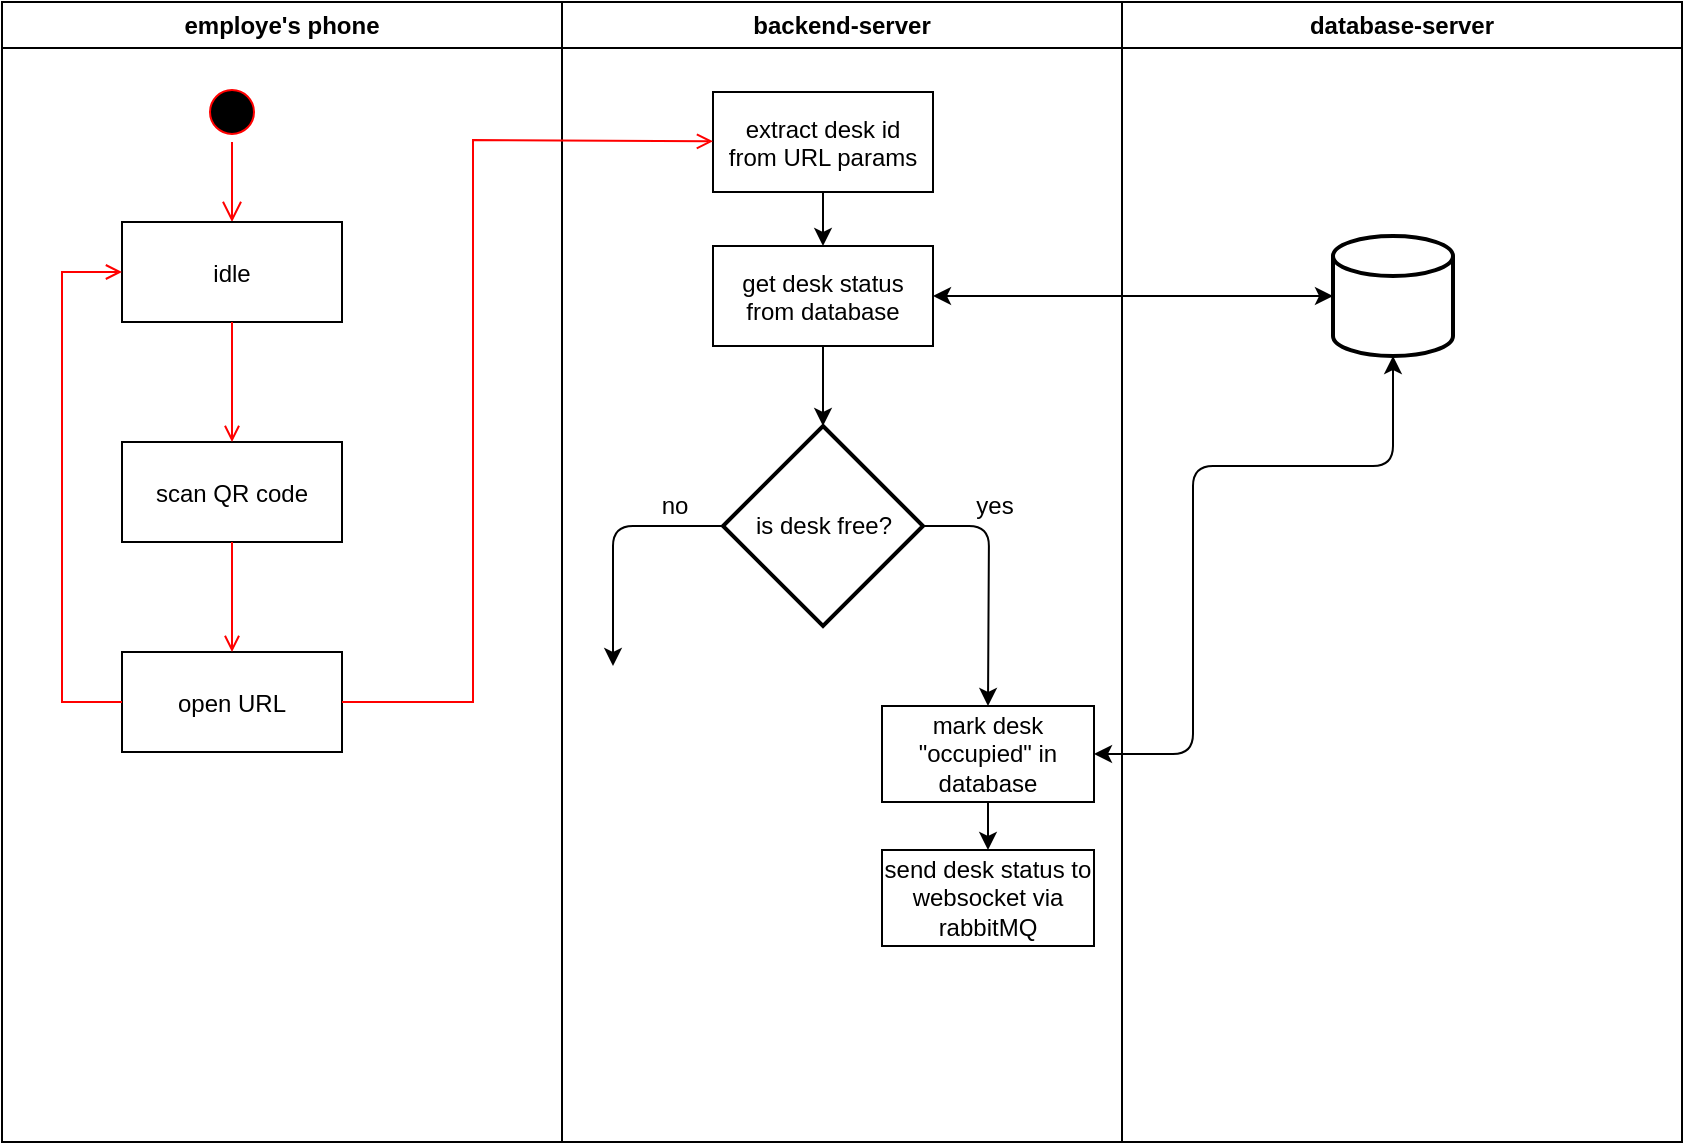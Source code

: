 <mxfile version="11.1.4" type="github"><diagram name="general-architecture" id="e7e014a7-5840-1c2e-5031-d8a46d1fe8dd"><mxGraphModel dx="1181" dy="618" grid="1" gridSize="10" guides="1" tooltips="1" connect="1" arrows="1" fold="1" page="1" pageScale="1" pageWidth="1169" pageHeight="826" background="#ffffff" math="0" shadow="0"><root><mxCell id="0"/><mxCell id="1" parent="0"/><mxCell id="2" value="employe's phone" style="swimlane;whiteSpace=wrap" parent="1" vertex="1"><mxGeometry x="40" y="40" width="280" height="570" as="geometry"><mxRectangle x="164.5" y="128" width="80" height="23" as="alternateBounds"/></mxGeometry></mxCell><mxCell id="5" value="" style="ellipse;shape=startState;fillColor=#000000;strokeColor=#ff0000;" parent="2" vertex="1"><mxGeometry x="100" y="40" width="30" height="30" as="geometry"/></mxCell><mxCell id="6" value="" style="edgeStyle=elbowEdgeStyle;elbow=horizontal;verticalAlign=bottom;endArrow=open;endSize=8;strokeColor=#FF0000;endFill=1;rounded=0" parent="2" source="5" target="7" edge="1"><mxGeometry x="100" y="40" as="geometry"><mxPoint x="115" y="110" as="targetPoint"/></mxGeometry></mxCell><mxCell id="7" value="idle" style="" parent="2" vertex="1"><mxGeometry x="60" y="110" width="110" height="50" as="geometry"/></mxCell><mxCell id="8" value="scan QR code" style="" parent="2" vertex="1"><mxGeometry x="60" y="220" width="110" height="50" as="geometry"/></mxCell><mxCell id="9" value="" style="endArrow=open;strokeColor=#FF0000;endFill=1;rounded=0" parent="2" source="7" target="8" edge="1"><mxGeometry relative="1" as="geometry"/></mxCell><mxCell id="10" value="open URL" style="" parent="2" vertex="1"><mxGeometry x="60" y="325" width="110" height="50" as="geometry"/></mxCell><mxCell id="11" value="" style="endArrow=open;strokeColor=#FF0000;endFill=1;rounded=0" parent="2" source="8" target="10" edge="1"><mxGeometry relative="1" as="geometry"/></mxCell><mxCell id="12" value="" style="edgeStyle=elbowEdgeStyle;elbow=horizontal;strokeColor=#FF0000;endArrow=open;endFill=1;rounded=0" parent="2" source="10" target="7" edge="1"><mxGeometry width="100" height="100" relative="1" as="geometry"><mxPoint x="160" y="290" as="sourcePoint"/><mxPoint x="260" y="190" as="targetPoint"/><Array as="points"><mxPoint x="30" y="250"/></Array></mxGeometry></mxCell><mxCell id="3" value="backend-server" style="swimlane;whiteSpace=wrap" parent="1" vertex="1"><mxGeometry x="320" y="40" width="280" height="570" as="geometry"><mxRectangle x="444.5" y="128" width="120" height="23" as="alternateBounds"/></mxGeometry></mxCell><mxCell id="Cu7fSUz20JepRUBiXXrB-39" value="is desk free?" style="strokeWidth=2;html=1;shape=mxgraph.flowchart.decision;whiteSpace=wrap;" vertex="1" parent="3"><mxGeometry x="80.5" y="212" width="100" height="100" as="geometry"/></mxCell><mxCell id="Cu7fSUz20JepRUBiXXrB-46" value="" style="edgeStyle=orthogonalEdgeStyle;rounded=0;orthogonalLoop=1;jettySize=auto;html=1;" edge="1" parent="3" source="Cu7fSUz20JepRUBiXXrB-40" target="Cu7fSUz20JepRUBiXXrB-41"><mxGeometry relative="1" as="geometry"><mxPoint x="130.5" y="175" as="targetPoint"/></mxGeometry></mxCell><mxCell id="Cu7fSUz20JepRUBiXXrB-40" value="extract desk id &#10;from URL params" style="" vertex="1" parent="3"><mxGeometry x="75.5" y="45" width="110" height="50" as="geometry"/></mxCell><mxCell id="Cu7fSUz20JepRUBiXXrB-41" value="get desk status &#10;from database" style="" vertex="1" parent="3"><mxGeometry x="75.5" y="122" width="110" height="50" as="geometry"/></mxCell><mxCell id="Cu7fSUz20JepRUBiXXrB-55" value="" style="endArrow=classic;html=1;" edge="1" parent="3" source="Cu7fSUz20JepRUBiXXrB-41" target="Cu7fSUz20JepRUBiXXrB-39"><mxGeometry width="50" height="50" relative="1" as="geometry"><mxPoint x="155.5" y="232" as="sourcePoint"/><mxPoint x="205.5" y="182" as="targetPoint"/></mxGeometry></mxCell><mxCell id="Cu7fSUz20JepRUBiXXrB-57" value="" style="endArrow=classic;html=1;entryX=0.5;entryY=0;entryDx=0;entryDy=0;" edge="1" parent="3" source="Cu7fSUz20JepRUBiXXrB-39" target="Cu7fSUz20JepRUBiXXrB-62"><mxGeometry width="50" height="50" relative="1" as="geometry"><mxPoint x="155.5" y="302" as="sourcePoint"/><mxPoint x="245.5" y="332" as="targetPoint"/><Array as="points"><mxPoint x="213.5" y="262"/></Array></mxGeometry></mxCell><mxCell id="Cu7fSUz20JepRUBiXXrB-58" value="yes" style="text;html=1;resizable=0;points=[];align=center;verticalAlign=middle;labelBackgroundColor=#ffffff;" vertex="1" connectable="0" parent="Cu7fSUz20JepRUBiXXrB-57"><mxGeometry x="-0.724" y="2" relative="1" as="geometry"><mxPoint x="18" y="-8" as="offset"/></mxGeometry></mxCell><mxCell id="Cu7fSUz20JepRUBiXXrB-59" value="" style="endArrow=classic;html=1;exitX=0;exitY=0.5;exitDx=0;exitDy=0;exitPerimeter=0;" edge="1" parent="3" source="Cu7fSUz20JepRUBiXXrB-39"><mxGeometry width="50" height="50" relative="1" as="geometry"><mxPoint x="95.5" y="372" as="sourcePoint"/><mxPoint x="25.5" y="332" as="targetPoint"/><Array as="points"><mxPoint x="25.5" y="262"/></Array></mxGeometry></mxCell><mxCell id="Cu7fSUz20JepRUBiXXrB-60" value="no" style="text;html=1;resizable=0;points=[];align=center;verticalAlign=middle;labelBackgroundColor=#ffffff;" vertex="1" connectable="0" parent="Cu7fSUz20JepRUBiXXrB-59"><mxGeometry x="-0.675" y="-1" relative="1" as="geometry"><mxPoint x="-4.5" y="-9" as="offset"/></mxGeometry></mxCell><mxCell id="Cu7fSUz20JepRUBiXXrB-62" value="mark desk &quot;occupied&quot; in database" style="rounded=0;whiteSpace=wrap;html=1;" vertex="1" parent="3"><mxGeometry x="160" y="352" width="106" height="48" as="geometry"/></mxCell><mxCell id="Cu7fSUz20JepRUBiXXrB-65" value="send desk status to websocket via rabbitMQ" style="rounded=0;whiteSpace=wrap;html=1;" vertex="1" parent="3"><mxGeometry x="160" y="424" width="106" height="48" as="geometry"/></mxCell><mxCell id="Cu7fSUz20JepRUBiXXrB-66" value="" style="endArrow=classic;html=1;" edge="1" parent="3" source="Cu7fSUz20JepRUBiXXrB-62" target="Cu7fSUz20JepRUBiXXrB-65"><mxGeometry width="50" height="50" relative="1" as="geometry"><mxPoint x="195.5" y="422" as="sourcePoint"/><mxPoint x="245.5" y="372" as="targetPoint"/></mxGeometry></mxCell><mxCell id="4" value="database-server" style="swimlane;whiteSpace=wrap" parent="1" vertex="1"><mxGeometry x="600" y="40" width="280" height="570" as="geometry"/></mxCell><mxCell id="h7dO8_MIe7QZqnQDUf8M-41" value="" style="strokeWidth=2;html=1;shape=mxgraph.flowchart.database;whiteSpace=wrap;" parent="4" vertex="1"><mxGeometry x="105.5" y="117" width="60" height="60" as="geometry"/></mxCell><mxCell id="20" value="" style="endArrow=open;strokeColor=#FF0000;endFill=1;rounded=0;" parent="1" source="10" edge="1" target="Cu7fSUz20JepRUBiXXrB-40"><mxGeometry relative="1" as="geometry"><mxPoint x="415.5" y="152" as="targetPoint"/><Array as="points"><mxPoint x="275.5" y="390"/><mxPoint x="275.5" y="109"/></Array></mxGeometry></mxCell><mxCell id="Cu7fSUz20JepRUBiXXrB-51" value="" style="endArrow=classic;startArrow=classic;html=1;exitX=1;exitY=0.5;exitDx=0;exitDy=0;" edge="1" parent="1" source="Cu7fSUz20JepRUBiXXrB-41" target="h7dO8_MIe7QZqnQDUf8M-41"><mxGeometry width="50" height="50" relative="1" as="geometry"><mxPoint x="605.5" y="192" as="sourcePoint"/><mxPoint x="655.5" y="142" as="targetPoint"/></mxGeometry></mxCell><mxCell id="Cu7fSUz20JepRUBiXXrB-63" value="" style="endArrow=classic;startArrow=classic;html=1;exitX=1;exitY=0.5;exitDx=0;exitDy=0;" edge="1" parent="1" source="Cu7fSUz20JepRUBiXXrB-62" target="h7dO8_MIe7QZqnQDUf8M-41"><mxGeometry width="50" height="50" relative="1" as="geometry"><mxPoint x="665.5" y="322" as="sourcePoint"/><mxPoint x="715.5" y="272" as="targetPoint"/><Array as="points"><mxPoint x="635.5" y="416"/><mxPoint x="635.5" y="272"/><mxPoint x="735.5" y="272"/></Array></mxGeometry></mxCell></root></mxGraphModel></diagram></mxfile>